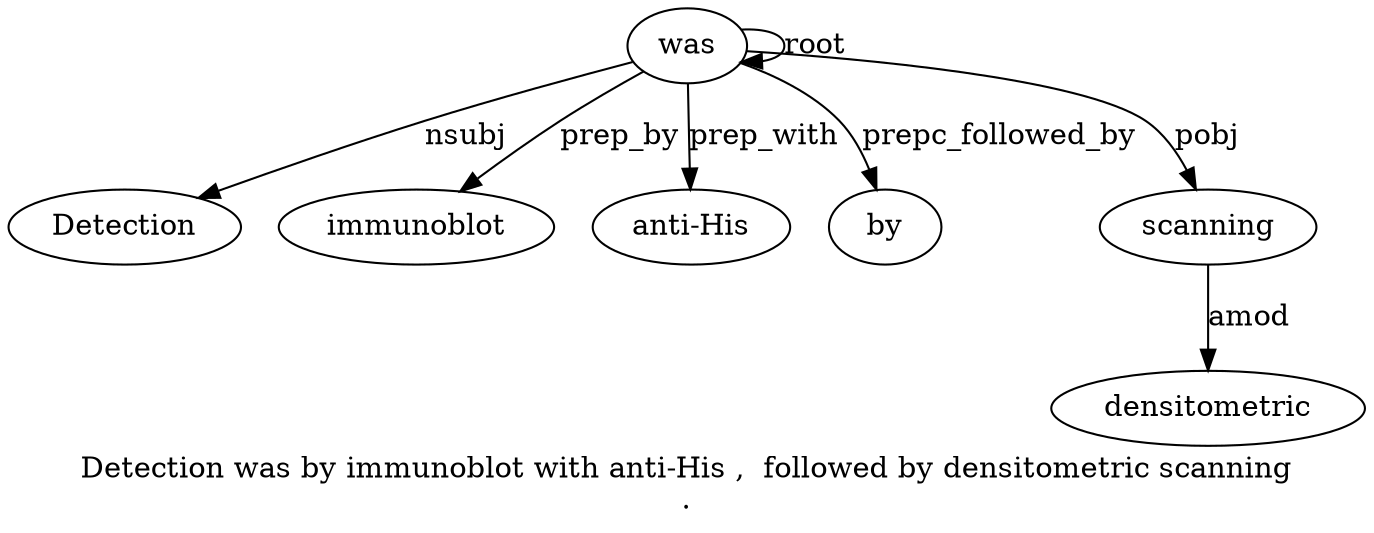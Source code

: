 digraph "Detection was by immunoblot with anti-His ,  followed by densitometric scanning ." {
label="Detection was by immunoblot with anti-His ,  followed by densitometric scanning
.";
was2 [style=filled, fillcolor=white, label=was];
Detection1 [style=filled, fillcolor=white, label=Detection];
was2 -> Detection1  [label=nsubj];
was2 -> was2  [label=root];
immunoblot4 [style=filled, fillcolor=white, label=immunoblot];
was2 -> immunoblot4  [label=prep_by];
"anti-His6" [style=filled, fillcolor=white, label="anti-His"];
was2 -> "anti-His6"  [label=prep_with];
by9 [style=filled, fillcolor=white, label=by];
was2 -> by9  [label=prepc_followed_by];
scanning11 [style=filled, fillcolor=white, label=scanning];
densitometric10 [style=filled, fillcolor=white, label=densitometric];
scanning11 -> densitometric10  [label=amod];
was2 -> scanning11  [label=pobj];
}
